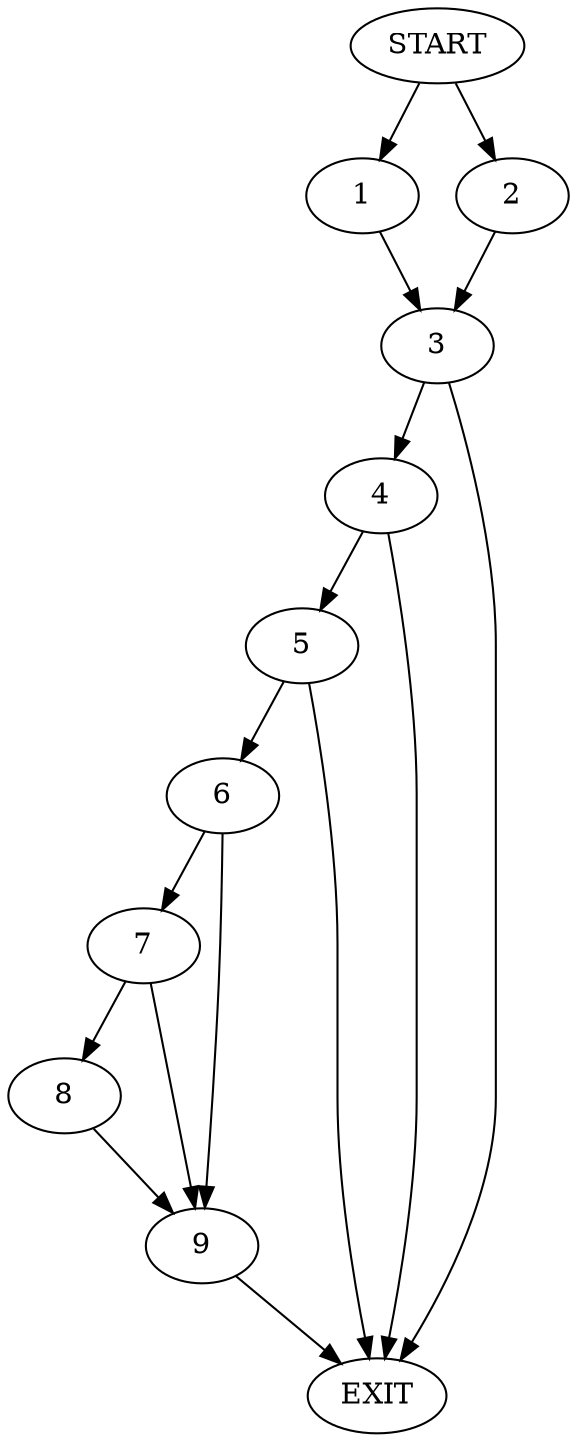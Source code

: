 digraph { 
0 [label="START"];
1;
2;
3;
4;
5;
6;
7;
8;
9;
10[label="EXIT"];
0 -> 1;
0 -> 2;
1 -> 3;
2 -> 3;
3 -> 4;
3 -> 10;
4 -> 10;
4 -> 5;
5 -> 6;
5 -> 10;
6 -> 7;
6 -> 9;
7 -> 9;
7 -> 8;
8 -> 9;
9 -> 10;
}